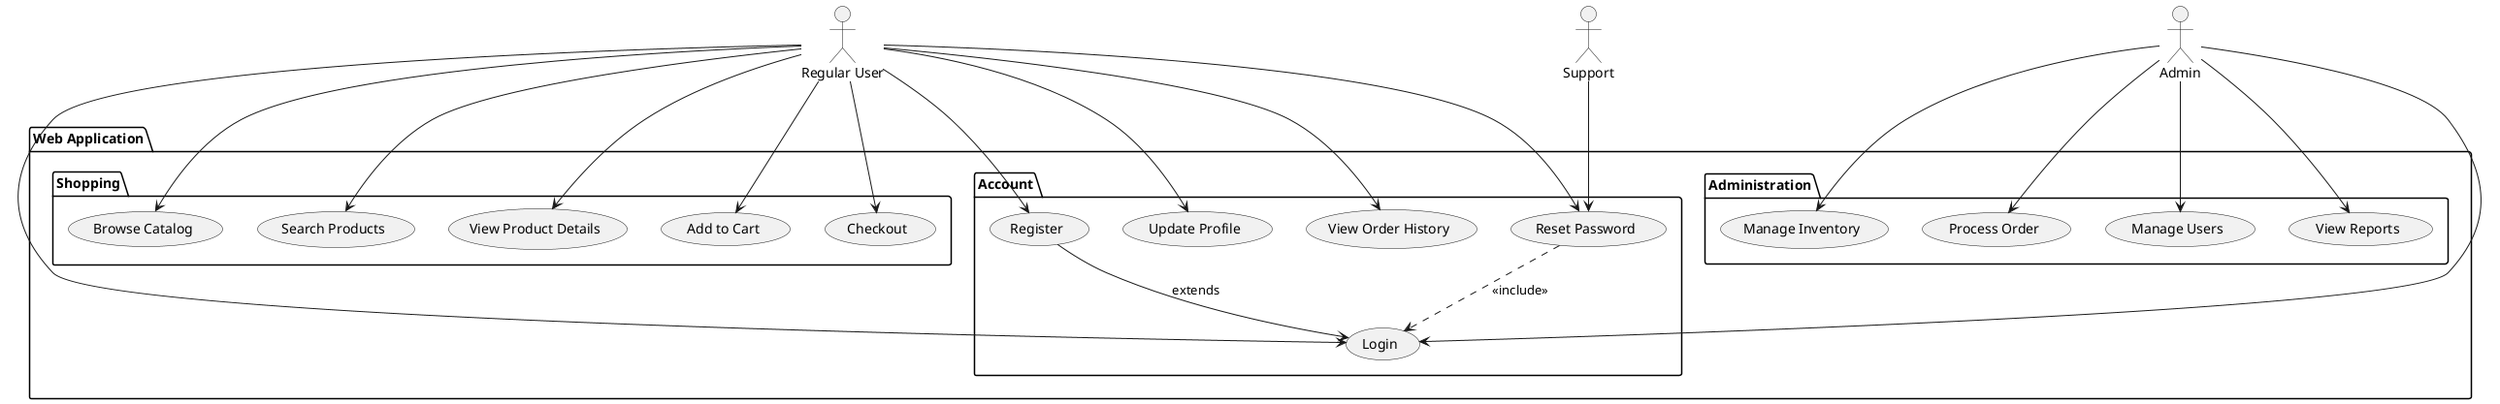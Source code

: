 @startuml
actor "Regular User" as User
actor "Admin" as Admin
actor "Support" as Support

package "Web Application" {

  package "Account" {
    usecase "Login" as UC_Login
    usecase "Register" as UC_Register
    usecase "Reset Password" as UC_Reset
    usecase "Update Profile" as UC_Update
    usecase "View Order History" as UC_OrderHis
  }
  
  package "Shopping" {
    usecase "Browse Catalog" as UC_Browse
    usecase "Search Products" as UC_Search
    usecase "View Product Details" as UC_View
    usecase "Add to Cart" as UC_Add
    usecase "Checkout" as UC_Checkout
  }
  
  package "Administration" {
    usecase "Manage Inventory" as UC_Inventory
    usecase "Process Order" as UC_Process
    usecase "Manage Users" as UC_ManageUsers
    usecase "View Reports" as UC_Reports
  }
}

' Relationships for authentication flow
UC_Register --> UC_Login : extends
UC_Reset ..> UC_Login : <<include>>

' Regular user interactions
User --> UC_Login
User --> UC_Register
User --> UC_Reset
User --> UC_Update
User --> UC_Browse
User --> UC_Search
User --> UC_View
User --> UC_Add
User --> UC_Checkout
User --> UC_OrderHis

' Admin interactions
Admin --> UC_Login
Admin --> UC_ManageUsers
Admin --> UC_Inventory
Admin --> UC_Process
Admin --> UC_Reports

' Support interactions (e.g., password resets)
Support --> UC_Reset

@enduml